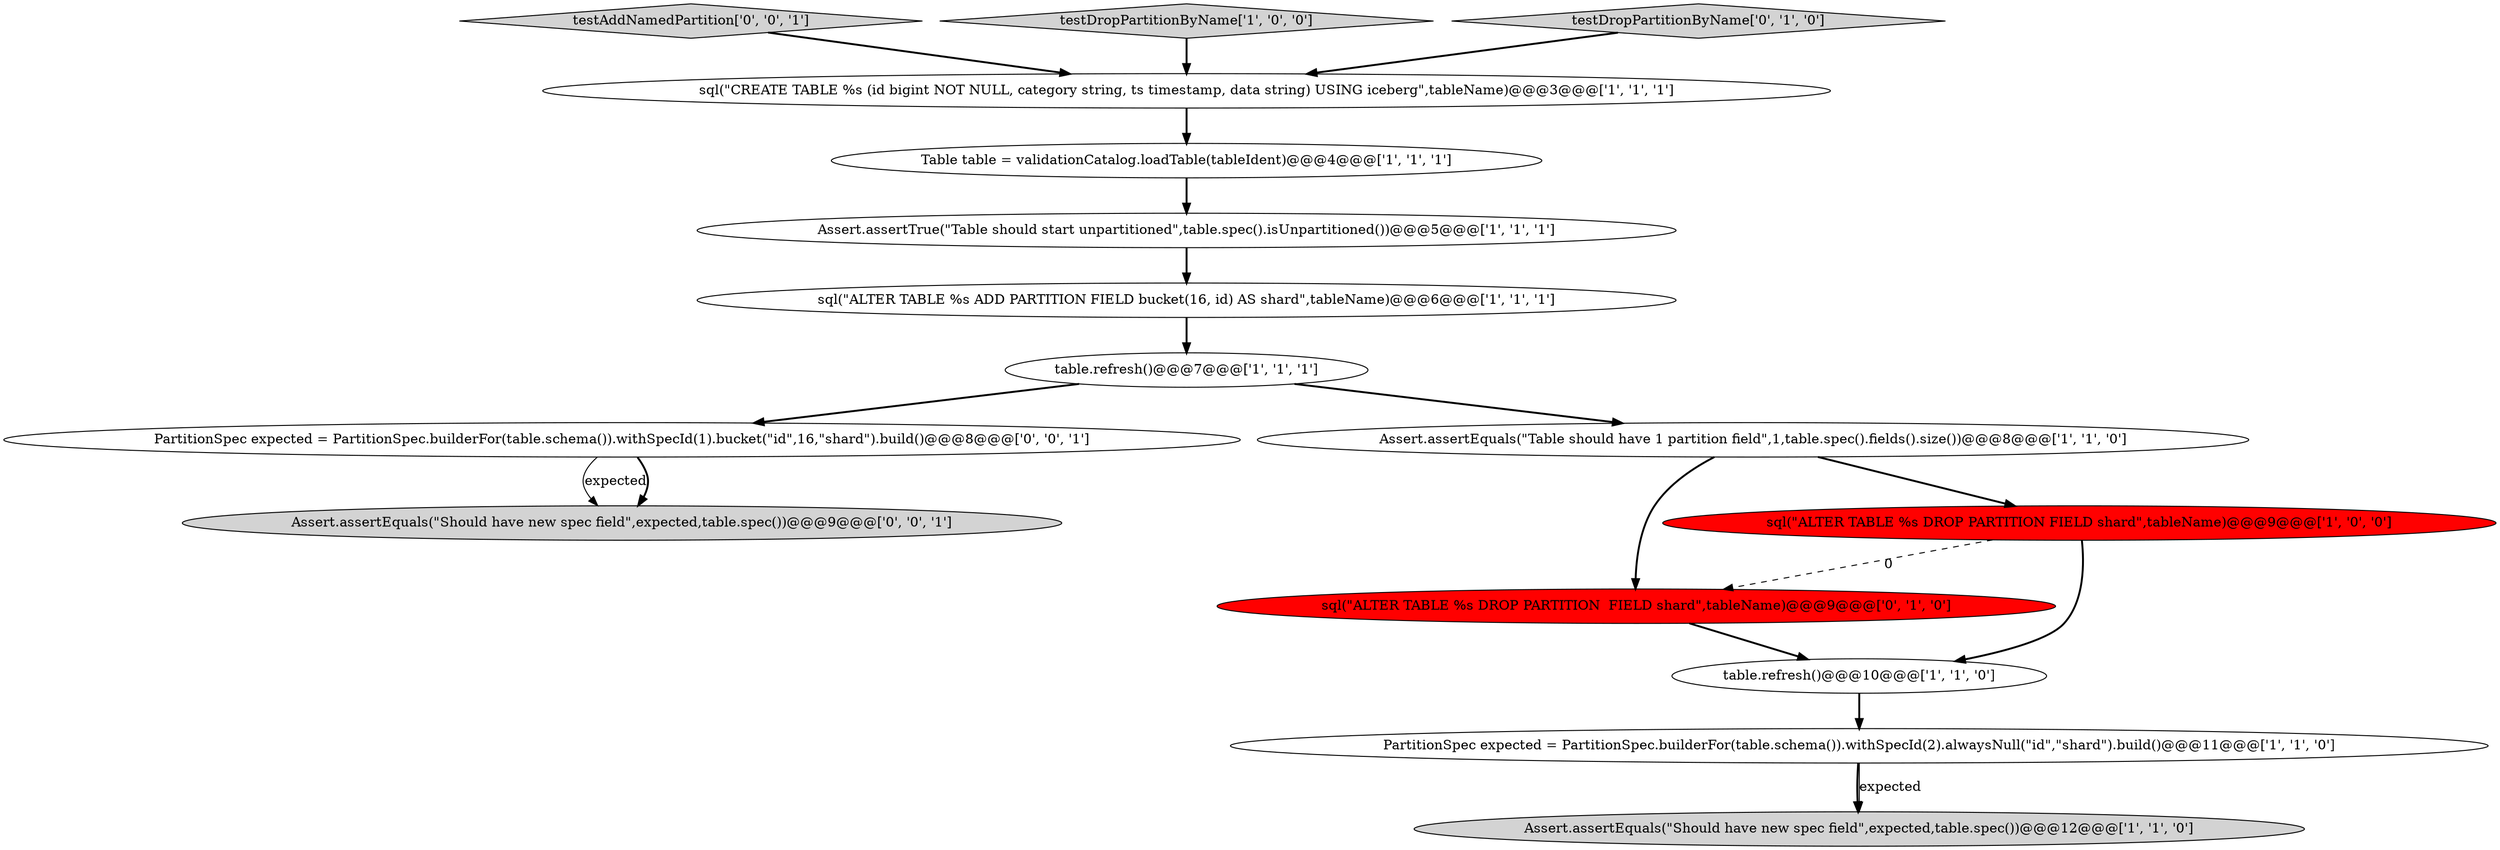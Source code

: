 digraph {
13 [style = filled, label = "PartitionSpec expected = PartitionSpec.builderFor(table.schema()).withSpecId(1).bucket(\"id\",16,\"shard\").build()@@@8@@@['0', '0', '1']", fillcolor = white, shape = ellipse image = "AAA0AAABBB3BBB"];
0 [style = filled, label = "table.refresh()@@@7@@@['1', '1', '1']", fillcolor = white, shape = ellipse image = "AAA0AAABBB1BBB"];
5 [style = filled, label = "Assert.assertTrue(\"Table should start unpartitioned\",table.spec().isUnpartitioned())@@@5@@@['1', '1', '1']", fillcolor = white, shape = ellipse image = "AAA0AAABBB1BBB"];
14 [style = filled, label = "testAddNamedPartition['0', '0', '1']", fillcolor = lightgray, shape = diamond image = "AAA0AAABBB3BBB"];
4 [style = filled, label = "Table table = validationCatalog.loadTable(tableIdent)@@@4@@@['1', '1', '1']", fillcolor = white, shape = ellipse image = "AAA0AAABBB1BBB"];
6 [style = filled, label = "Assert.assertEquals(\"Should have new spec field\",expected,table.spec())@@@12@@@['1', '1', '0']", fillcolor = lightgray, shape = ellipse image = "AAA0AAABBB1BBB"];
8 [style = filled, label = "sql(\"CREATE TABLE %s (id bigint NOT NULL, category string, ts timestamp, data string) USING iceberg\",tableName)@@@3@@@['1', '1', '1']", fillcolor = white, shape = ellipse image = "AAA0AAABBB1BBB"];
10 [style = filled, label = "testDropPartitionByName['1', '0', '0']", fillcolor = lightgray, shape = diamond image = "AAA0AAABBB1BBB"];
11 [style = filled, label = "sql(\"ALTER TABLE %s DROP PARTITION  FIELD shard\",tableName)@@@9@@@['0', '1', '0']", fillcolor = red, shape = ellipse image = "AAA1AAABBB2BBB"];
2 [style = filled, label = "PartitionSpec expected = PartitionSpec.builderFor(table.schema()).withSpecId(2).alwaysNull(\"id\",\"shard\").build()@@@11@@@['1', '1', '0']", fillcolor = white, shape = ellipse image = "AAA0AAABBB1BBB"];
3 [style = filled, label = "Assert.assertEquals(\"Table should have 1 partition field\",1,table.spec().fields().size())@@@8@@@['1', '1', '0']", fillcolor = white, shape = ellipse image = "AAA0AAABBB1BBB"];
9 [style = filled, label = "sql(\"ALTER TABLE %s DROP PARTITION FIELD shard\",tableName)@@@9@@@['1', '0', '0']", fillcolor = red, shape = ellipse image = "AAA1AAABBB1BBB"];
12 [style = filled, label = "testDropPartitionByName['0', '1', '0']", fillcolor = lightgray, shape = diamond image = "AAA0AAABBB2BBB"];
7 [style = filled, label = "sql(\"ALTER TABLE %s ADD PARTITION FIELD bucket(16, id) AS shard\",tableName)@@@6@@@['1', '1', '1']", fillcolor = white, shape = ellipse image = "AAA0AAABBB1BBB"];
15 [style = filled, label = "Assert.assertEquals(\"Should have new spec field\",expected,table.spec())@@@9@@@['0', '0', '1']", fillcolor = lightgray, shape = ellipse image = "AAA0AAABBB3BBB"];
1 [style = filled, label = "table.refresh()@@@10@@@['1', '1', '0']", fillcolor = white, shape = ellipse image = "AAA0AAABBB1BBB"];
3->11 [style = bold, label=""];
0->3 [style = bold, label=""];
3->9 [style = bold, label=""];
5->7 [style = bold, label=""];
9->11 [style = dashed, label="0"];
13->15 [style = solid, label="expected"];
1->2 [style = bold, label=""];
7->0 [style = bold, label=""];
13->15 [style = bold, label=""];
14->8 [style = bold, label=""];
8->4 [style = bold, label=""];
9->1 [style = bold, label=""];
10->8 [style = bold, label=""];
0->13 [style = bold, label=""];
11->1 [style = bold, label=""];
4->5 [style = bold, label=""];
2->6 [style = bold, label=""];
12->8 [style = bold, label=""];
2->6 [style = solid, label="expected"];
}
